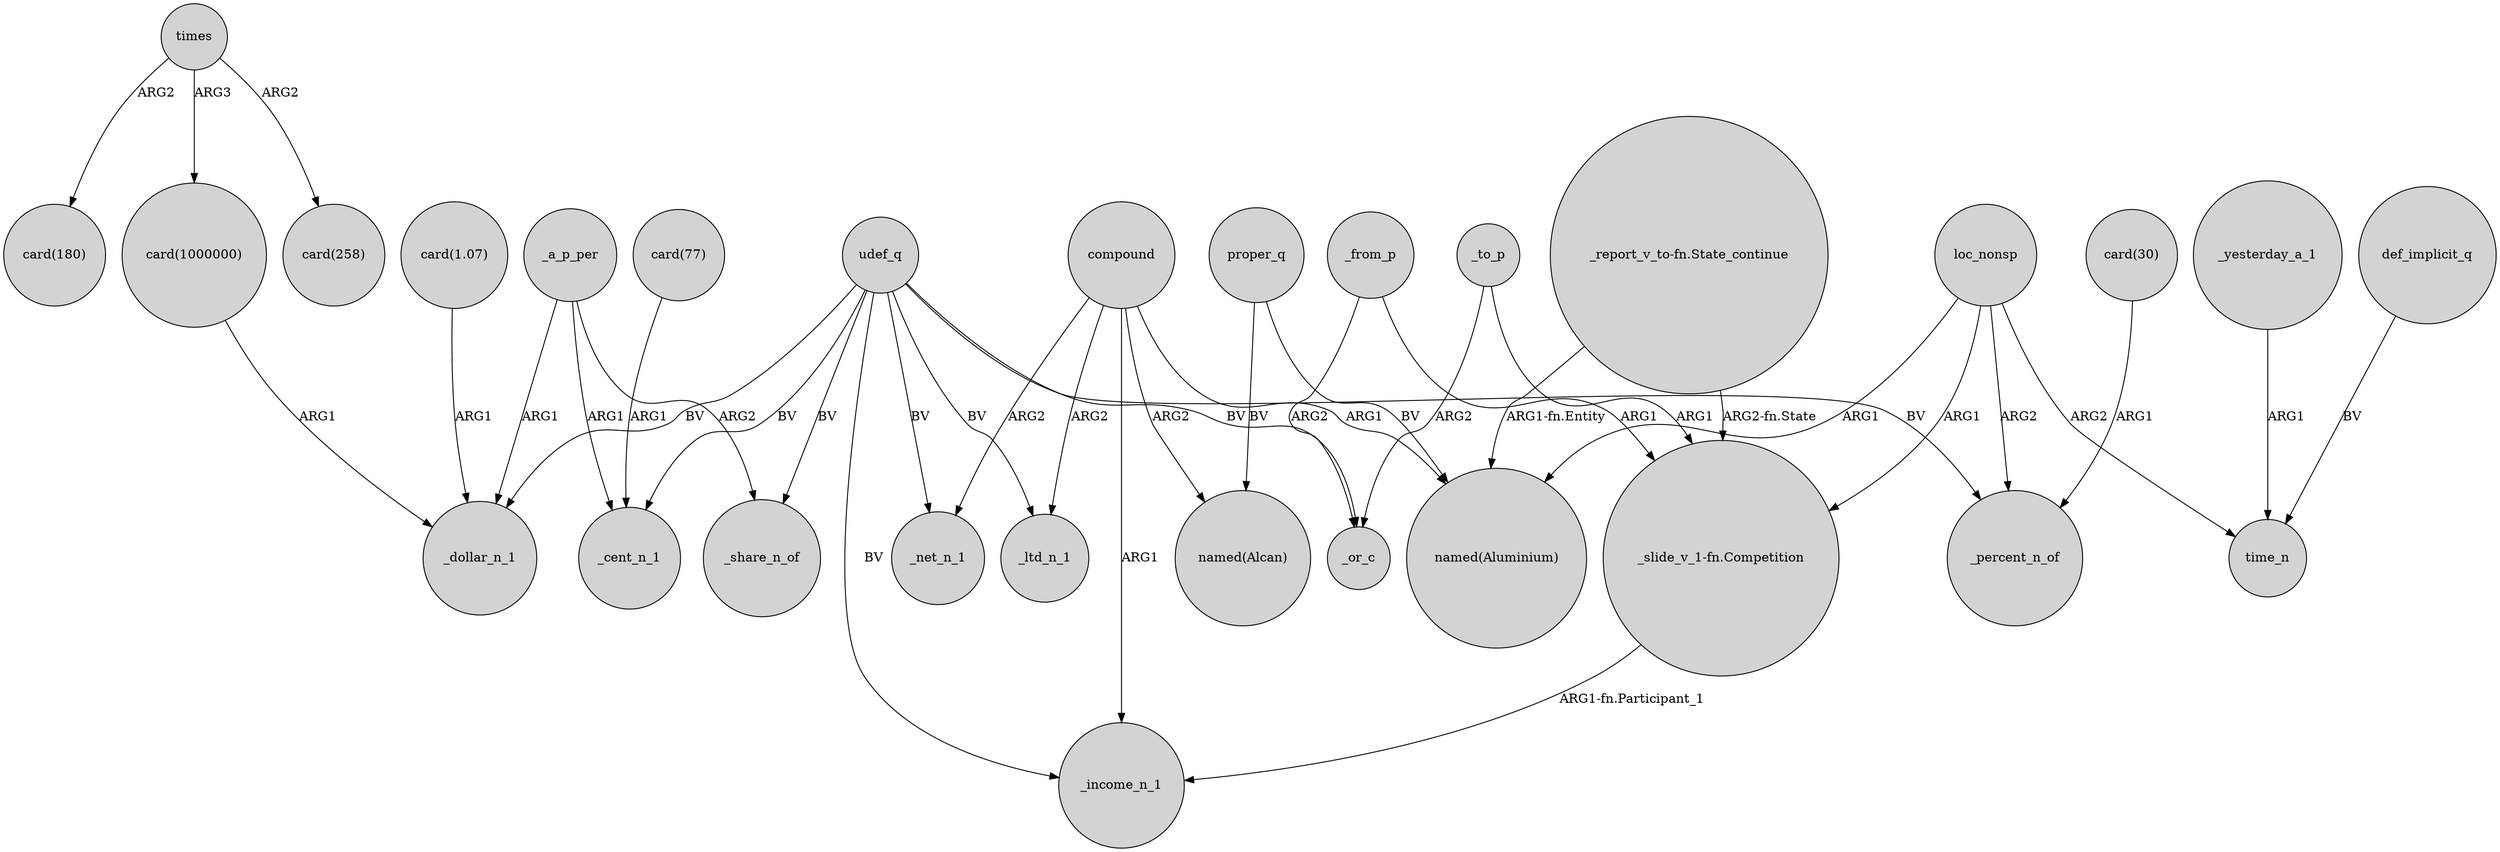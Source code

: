 digraph {
	node [shape=circle style=filled]
	times -> "card(180)" [label=ARG2]
	_to_p -> _or_c [label=ARG2]
	compound -> _net_n_1 [label=ARG2]
	"_report_v_to-fn.State_continue" -> "_slide_v_1-fn.Competition" [label="ARG2-fn.State"]
	_a_p_per -> _cent_n_1 [label=ARG1]
	udef_q -> _income_n_1 [label=BV]
	_from_p -> "_slide_v_1-fn.Competition" [label=ARG1]
	compound -> "named(Alcan)" [label=ARG2]
	times -> "card(1000000)" [label=ARG3]
	_yesterday_a_1 -> time_n [label=ARG1]
	loc_nonsp -> "_slide_v_1-fn.Competition" [label=ARG1]
	_to_p -> "_slide_v_1-fn.Competition" [label=ARG1]
	"_slide_v_1-fn.Competition" -> _income_n_1 [label="ARG1-fn.Participant_1"]
	"card(1.07)" -> _dollar_n_1 [label=ARG1]
	udef_q -> _cent_n_1 [label=BV]
	udef_q -> _or_c [label=BV]
	proper_q -> "named(Aluminium)" [label=BV]
	loc_nonsp -> "named(Aluminium)" [label=ARG1]
	compound -> _income_n_1 [label=ARG1]
	_a_p_per -> _share_n_of [label=ARG2]
	proper_q -> "named(Alcan)" [label=BV]
	udef_q -> _percent_n_of [label=BV]
	udef_q -> _share_n_of [label=BV]
	udef_q -> _net_n_1 [label=BV]
	"card(30)" -> _percent_n_of [label=ARG1]
	udef_q -> _dollar_n_1 [label=BV]
	"card(1000000)" -> _dollar_n_1 [label=ARG1]
	_from_p -> _or_c [label=ARG2]
	_a_p_per -> _dollar_n_1 [label=ARG1]
	compound -> _ltd_n_1 [label=ARG2]
	times -> "card(258)" [label=ARG2]
	loc_nonsp -> time_n [label=ARG2]
	compound -> "named(Aluminium)" [label=ARG1]
	udef_q -> _ltd_n_1 [label=BV]
	"_report_v_to-fn.State_continue" -> "named(Aluminium)" [label="ARG1-fn.Entity"]
	"card(77)" -> _cent_n_1 [label=ARG1]
	def_implicit_q -> time_n [label=BV]
	loc_nonsp -> _percent_n_of [label=ARG2]
}

